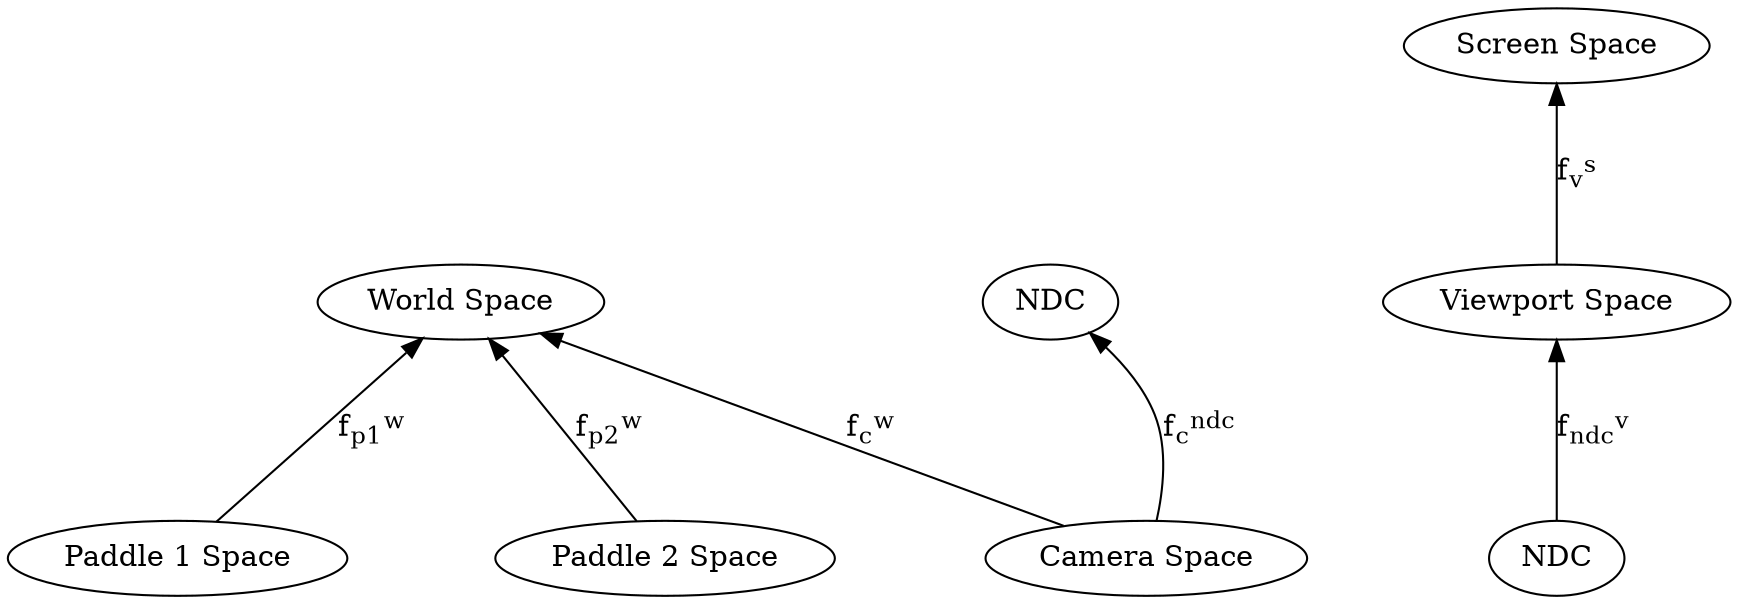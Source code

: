 digraph {
    rankdir="BT"
    nodesep=1
    ranksep=1
    p1 [label = "Paddle 1 Space"];
    p2 [label = "Paddle 2 Space"] ;
    cs [label = "Camera Space"];
    ws [label = "World Space"];
    ndc [label = "NDC"];
    p1 -> ws  [label=<f<SUB>p1</SUB><SUP>w</SUP>>,weight="0.2"];
    p2 -> ws [label=<f<SUB>p2</SUB><SUP>w</SUP>>,weight="0.2"];
    cs -> ws [label=<f<SUB>c</SUB><SUP>w</SUP>>,weight="0.2"];
    cs -> ndc [label=<f<SUB>c</SUB><SUP>ndc</SUP>>,weight="0.2"];
    "NDC" -> "Viewport Space" [label=<f<SUB>ndc</SUB><SUP>v</SUP>>];
    "Viewport Space" -> "Screen Space" [label=<f<SUB>v</SUB><SUP>s</SUP>>];
}
